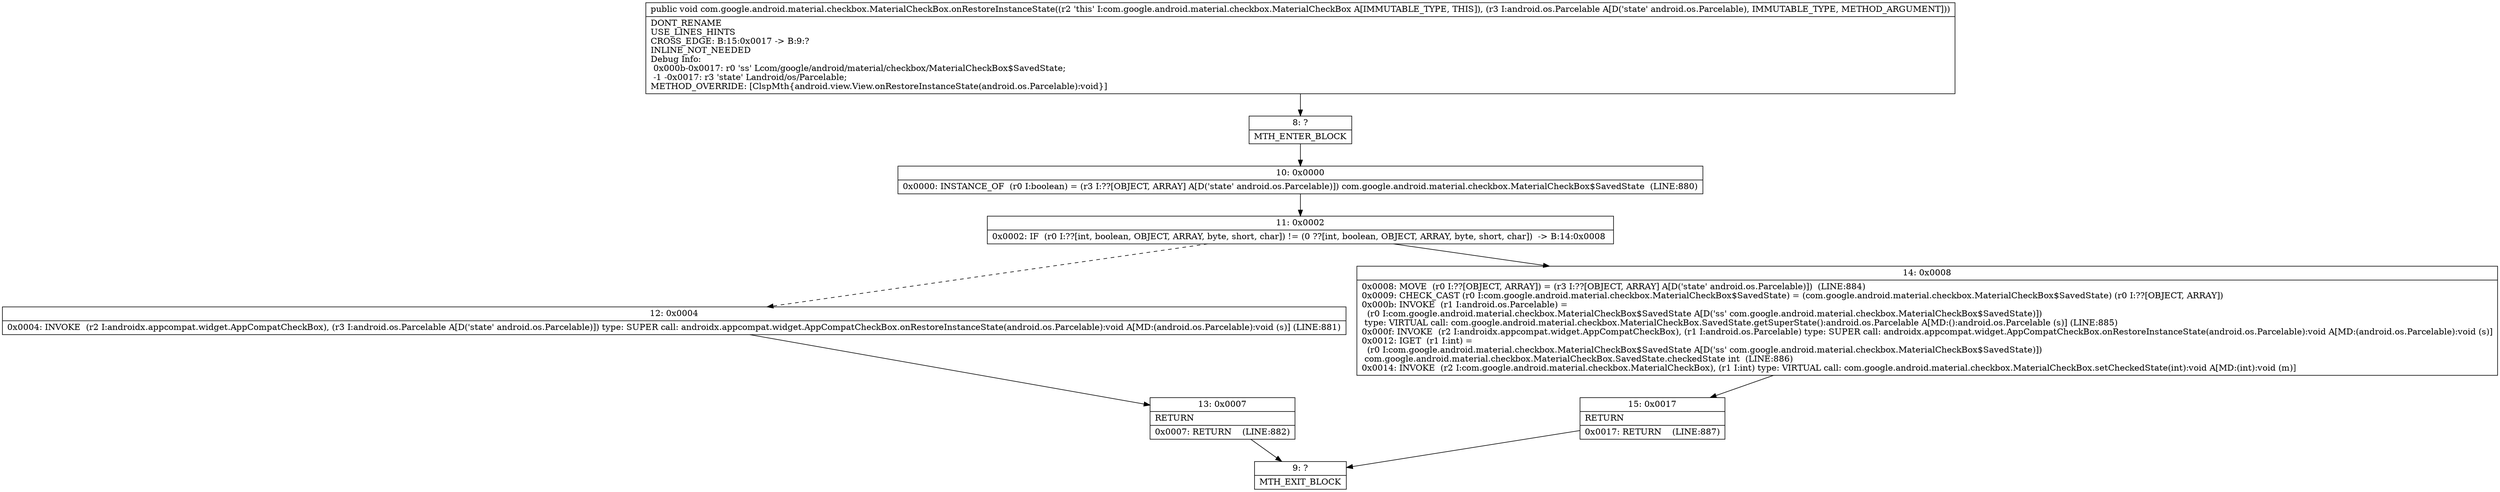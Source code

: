 digraph "CFG forcom.google.android.material.checkbox.MaterialCheckBox.onRestoreInstanceState(Landroid\/os\/Parcelable;)V" {
Node_8 [shape=record,label="{8\:\ ?|MTH_ENTER_BLOCK\l}"];
Node_10 [shape=record,label="{10\:\ 0x0000|0x0000: INSTANCE_OF  (r0 I:boolean) = (r3 I:??[OBJECT, ARRAY] A[D('state' android.os.Parcelable)]) com.google.android.material.checkbox.MaterialCheckBox$SavedState  (LINE:880)\l}"];
Node_11 [shape=record,label="{11\:\ 0x0002|0x0002: IF  (r0 I:??[int, boolean, OBJECT, ARRAY, byte, short, char]) != (0 ??[int, boolean, OBJECT, ARRAY, byte, short, char])  \-\> B:14:0x0008 \l}"];
Node_12 [shape=record,label="{12\:\ 0x0004|0x0004: INVOKE  (r2 I:androidx.appcompat.widget.AppCompatCheckBox), (r3 I:android.os.Parcelable A[D('state' android.os.Parcelable)]) type: SUPER call: androidx.appcompat.widget.AppCompatCheckBox.onRestoreInstanceState(android.os.Parcelable):void A[MD:(android.os.Parcelable):void (s)] (LINE:881)\l}"];
Node_13 [shape=record,label="{13\:\ 0x0007|RETURN\l|0x0007: RETURN    (LINE:882)\l}"];
Node_9 [shape=record,label="{9\:\ ?|MTH_EXIT_BLOCK\l}"];
Node_14 [shape=record,label="{14\:\ 0x0008|0x0008: MOVE  (r0 I:??[OBJECT, ARRAY]) = (r3 I:??[OBJECT, ARRAY] A[D('state' android.os.Parcelable)])  (LINE:884)\l0x0009: CHECK_CAST (r0 I:com.google.android.material.checkbox.MaterialCheckBox$SavedState) = (com.google.android.material.checkbox.MaterialCheckBox$SavedState) (r0 I:??[OBJECT, ARRAY]) \l0x000b: INVOKE  (r1 I:android.os.Parcelable) = \l  (r0 I:com.google.android.material.checkbox.MaterialCheckBox$SavedState A[D('ss' com.google.android.material.checkbox.MaterialCheckBox$SavedState)])\l type: VIRTUAL call: com.google.android.material.checkbox.MaterialCheckBox.SavedState.getSuperState():android.os.Parcelable A[MD:():android.os.Parcelable (s)] (LINE:885)\l0x000f: INVOKE  (r2 I:androidx.appcompat.widget.AppCompatCheckBox), (r1 I:android.os.Parcelable) type: SUPER call: androidx.appcompat.widget.AppCompatCheckBox.onRestoreInstanceState(android.os.Parcelable):void A[MD:(android.os.Parcelable):void (s)]\l0x0012: IGET  (r1 I:int) = \l  (r0 I:com.google.android.material.checkbox.MaterialCheckBox$SavedState A[D('ss' com.google.android.material.checkbox.MaterialCheckBox$SavedState)])\l com.google.android.material.checkbox.MaterialCheckBox.SavedState.checkedState int  (LINE:886)\l0x0014: INVOKE  (r2 I:com.google.android.material.checkbox.MaterialCheckBox), (r1 I:int) type: VIRTUAL call: com.google.android.material.checkbox.MaterialCheckBox.setCheckedState(int):void A[MD:(int):void (m)]\l}"];
Node_15 [shape=record,label="{15\:\ 0x0017|RETURN\l|0x0017: RETURN    (LINE:887)\l}"];
MethodNode[shape=record,label="{public void com.google.android.material.checkbox.MaterialCheckBox.onRestoreInstanceState((r2 'this' I:com.google.android.material.checkbox.MaterialCheckBox A[IMMUTABLE_TYPE, THIS]), (r3 I:android.os.Parcelable A[D('state' android.os.Parcelable), IMMUTABLE_TYPE, METHOD_ARGUMENT]))  | DONT_RENAME\lUSE_LINES_HINTS\lCROSS_EDGE: B:15:0x0017 \-\> B:9:?\lINLINE_NOT_NEEDED\lDebug Info:\l  0x000b\-0x0017: r0 'ss' Lcom\/google\/android\/material\/checkbox\/MaterialCheckBox$SavedState;\l  \-1 \-0x0017: r3 'state' Landroid\/os\/Parcelable;\lMETHOD_OVERRIDE: [ClspMth\{android.view.View.onRestoreInstanceState(android.os.Parcelable):void\}]\l}"];
MethodNode -> Node_8;Node_8 -> Node_10;
Node_10 -> Node_11;
Node_11 -> Node_12[style=dashed];
Node_11 -> Node_14;
Node_12 -> Node_13;
Node_13 -> Node_9;
Node_14 -> Node_15;
Node_15 -> Node_9;
}

